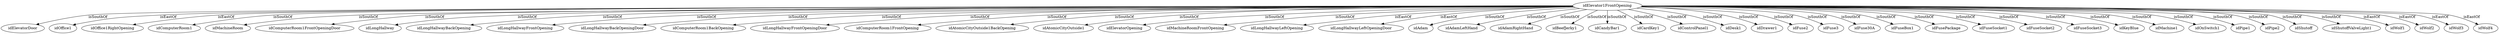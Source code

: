 strict digraph  {
idElevator1FrontOpening [node_type=entity_node];
idElevatorDoor [node_type=entity_node];
idOffice1 [node_type=entity_node];
idOffice1RightOpening [node_type=entity_node];
idComputerRoom1 [node_type=entity_node];
idMachineRoom [node_type=entity_node];
idComputerRoom1FrontOpeningDoor [node_type=entity_node];
idLongHallway [node_type=entity_node];
idLongHallwayBackOpening [node_type=entity_node];
idLongHallwayFrontOpening [node_type=entity_node];
idLongHallwayBackOpeningDoor [node_type=entity_node];
idComputerRoom1BackOpening [node_type=entity_node];
idLongHallwayFrontOpeningDoor [node_type=entity_node];
idComputerRoom1FrontOpening [node_type=entity_node];
idAtomicCityOutside1BackOpening [node_type=entity_node];
idAtomicCityOutside1 [node_type=entity_node];
idElevatorOpening [node_type=entity_node];
idMachineRoomFrontOpening [node_type=entity_node];
idLongHallwayLeftOpening [node_type=entity_node];
idLongHallwayLeftOpeningDoor [node_type=entity_node];
idAdam [node_type=entity_node];
idAdamLeftHand [node_type=entity_node];
idAdamRightHand [node_type=entity_node];
idBeefJerky1 [node_type=entity_node];
idCandyBar1 [node_type=entity_node];
idCardKey1 [node_type=entity_node];
idControlPanel1 [node_type=entity_node];
idDesk1 [node_type=entity_node];
idDrawer1 [node_type=entity_node];
idFuse2 [node_type=entity_node];
idFuse3 [node_type=entity_node];
idFuse30A [node_type=entity_node];
idFuseBox1 [node_type=entity_node];
idFusePackage [node_type=entity_node];
idFuseSocket1 [node_type=entity_node];
idFuseSocket2 [node_type=entity_node];
idFuseSocket3 [node_type=entity_node];
idKeyBlue [node_type=entity_node];
idMachine1 [node_type=entity_node];
idOnSwitch1 [node_type=entity_node];
idPipe1 [node_type=entity_node];
idPipe2 [node_type=entity_node];
idShutoff [node_type=entity_node];
idShutoffValveLight1 [node_type=entity_node];
idWolf1 [node_type=entity_node];
idWolf2 [node_type=entity_node];
idWolf3 [node_type=entity_node];
idWolf4 [node_type=entity_node];
idElevator1FrontOpening -> idElevatorDoor  [edge_type=relationship, label=isSouthOf];
idElevator1FrontOpening -> idOffice1  [edge_type=relationship, label=isEastOf];
idElevator1FrontOpening -> idOffice1RightOpening  [edge_type=relationship, label=isEastOf];
idElevator1FrontOpening -> idComputerRoom1  [edge_type=relationship, label=isSouthOf];
idElevator1FrontOpening -> idMachineRoom  [edge_type=relationship, label=isSouthOf];
idElevator1FrontOpening -> idComputerRoom1FrontOpeningDoor  [edge_type=relationship, label=isSouthOf];
idElevator1FrontOpening -> idLongHallway  [edge_type=relationship, label=isSouthOf];
idElevator1FrontOpening -> idLongHallwayBackOpening  [edge_type=relationship, label=isSouthOf];
idElevator1FrontOpening -> idLongHallwayFrontOpening  [edge_type=relationship, label=isSouthOf];
idElevator1FrontOpening -> idLongHallwayBackOpeningDoor  [edge_type=relationship, label=isSouthOf];
idElevator1FrontOpening -> idComputerRoom1BackOpening  [edge_type=relationship, label=isSouthOf];
idElevator1FrontOpening -> idLongHallwayFrontOpeningDoor  [edge_type=relationship, label=isSouthOf];
idElevator1FrontOpening -> idComputerRoom1FrontOpening  [edge_type=relationship, label=isSouthOf];
idElevator1FrontOpening -> idAtomicCityOutside1BackOpening  [edge_type=relationship, label=isSouthOf];
idElevator1FrontOpening -> idAtomicCityOutside1  [edge_type=relationship, label=isSouthOf];
idElevator1FrontOpening -> idElevatorOpening  [edge_type=relationship, label=isSouthOf];
idElevator1FrontOpening -> idMachineRoomFrontOpening  [edge_type=relationship, label=isSouthOf];
idElevator1FrontOpening -> idLongHallwayLeftOpening  [edge_type=relationship, label=isEastOf];
idElevator1FrontOpening -> idLongHallwayLeftOpeningDoor  [edge_type=relationship, label=isEastOf];
idElevator1FrontOpening -> idAdam  [edge_type=relationship, label=isSouthOf];
idElevator1FrontOpening -> idAdamLeftHand  [edge_type=relationship, label=isSouthOf];
idElevator1FrontOpening -> idAdamRightHand  [edge_type=relationship, label=isSouthOf];
idElevator1FrontOpening -> idBeefJerky1  [edge_type=relationship, label=isSouthOf];
idElevator1FrontOpening -> idCandyBar1  [edge_type=relationship, label=isSouthOf];
idElevator1FrontOpening -> idCardKey1  [edge_type=relationship, label=isSouthOf];
idElevator1FrontOpening -> idControlPanel1  [edge_type=relationship, label=isSouthOf];
idElevator1FrontOpening -> idDesk1  [edge_type=relationship, label=isSouthOf];
idElevator1FrontOpening -> idDrawer1  [edge_type=relationship, label=isSouthOf];
idElevator1FrontOpening -> idFuse2  [edge_type=relationship, label=isSouthOf];
idElevator1FrontOpening -> idFuse3  [edge_type=relationship, label=isSouthOf];
idElevator1FrontOpening -> idFuse30A  [edge_type=relationship, label=isSouthOf];
idElevator1FrontOpening -> idFuseBox1  [edge_type=relationship, label=isSouthOf];
idElevator1FrontOpening -> idFusePackage  [edge_type=relationship, label=isSouthOf];
idElevator1FrontOpening -> idFuseSocket1  [edge_type=relationship, label=isSouthOf];
idElevator1FrontOpening -> idFuseSocket2  [edge_type=relationship, label=isSouthOf];
idElevator1FrontOpening -> idFuseSocket3  [edge_type=relationship, label=isSouthOf];
idElevator1FrontOpening -> idKeyBlue  [edge_type=relationship, label=isSouthOf];
idElevator1FrontOpening -> idMachine1  [edge_type=relationship, label=isSouthOf];
idElevator1FrontOpening -> idOnSwitch1  [edge_type=relationship, label=isSouthOf];
idElevator1FrontOpening -> idPipe1  [edge_type=relationship, label=isSouthOf];
idElevator1FrontOpening -> idPipe2  [edge_type=relationship, label=isSouthOf];
idElevator1FrontOpening -> idShutoff  [edge_type=relationship, label=isSouthOf];
idElevator1FrontOpening -> idShutoffValveLight1  [edge_type=relationship, label=isSouthOf];
idElevator1FrontOpening -> idWolf1  [edge_type=relationship, label=isEastOf];
idElevator1FrontOpening -> idWolf2  [edge_type=relationship, label=isEastOf];
idElevator1FrontOpening -> idWolf3  [edge_type=relationship, label=isEastOf];
idElevator1FrontOpening -> idWolf4  [edge_type=relationship, label=isEastOf];
}
